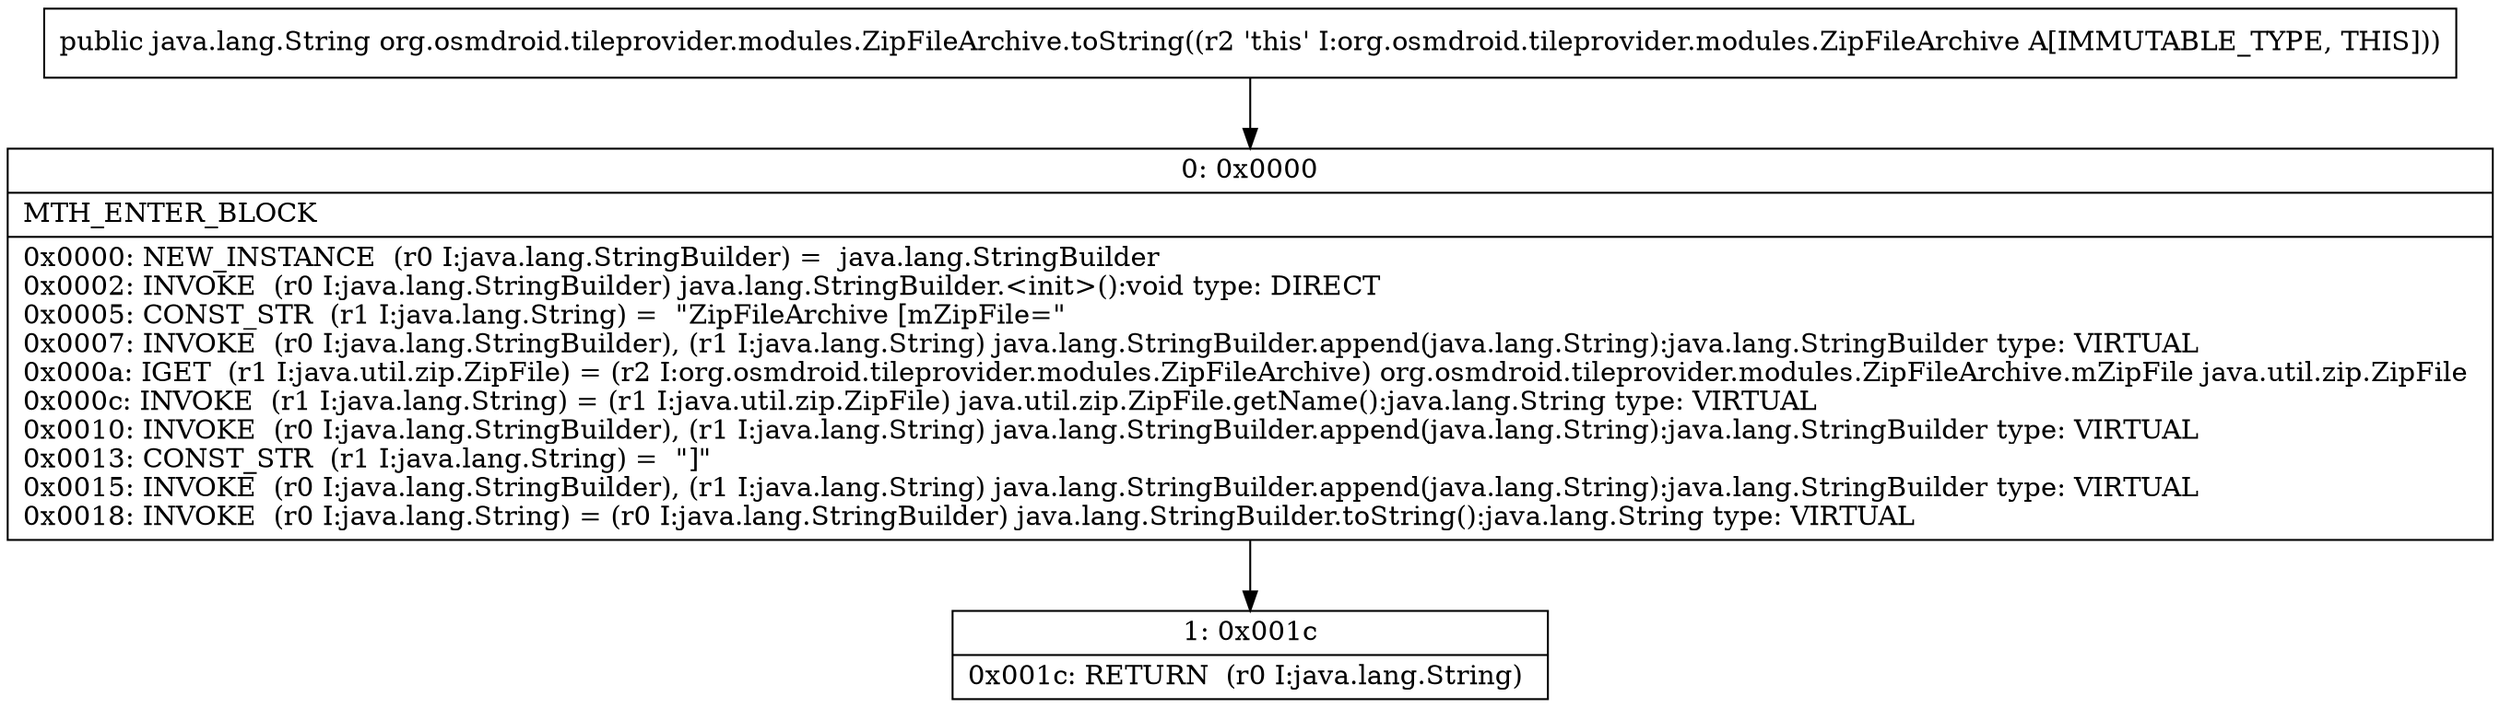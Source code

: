 digraph "CFG fororg.osmdroid.tileprovider.modules.ZipFileArchive.toString()Ljava\/lang\/String;" {
Node_0 [shape=record,label="{0\:\ 0x0000|MTH_ENTER_BLOCK\l|0x0000: NEW_INSTANCE  (r0 I:java.lang.StringBuilder) =  java.lang.StringBuilder \l0x0002: INVOKE  (r0 I:java.lang.StringBuilder) java.lang.StringBuilder.\<init\>():void type: DIRECT \l0x0005: CONST_STR  (r1 I:java.lang.String) =  \"ZipFileArchive [mZipFile=\" \l0x0007: INVOKE  (r0 I:java.lang.StringBuilder), (r1 I:java.lang.String) java.lang.StringBuilder.append(java.lang.String):java.lang.StringBuilder type: VIRTUAL \l0x000a: IGET  (r1 I:java.util.zip.ZipFile) = (r2 I:org.osmdroid.tileprovider.modules.ZipFileArchive) org.osmdroid.tileprovider.modules.ZipFileArchive.mZipFile java.util.zip.ZipFile \l0x000c: INVOKE  (r1 I:java.lang.String) = (r1 I:java.util.zip.ZipFile) java.util.zip.ZipFile.getName():java.lang.String type: VIRTUAL \l0x0010: INVOKE  (r0 I:java.lang.StringBuilder), (r1 I:java.lang.String) java.lang.StringBuilder.append(java.lang.String):java.lang.StringBuilder type: VIRTUAL \l0x0013: CONST_STR  (r1 I:java.lang.String) =  \"]\" \l0x0015: INVOKE  (r0 I:java.lang.StringBuilder), (r1 I:java.lang.String) java.lang.StringBuilder.append(java.lang.String):java.lang.StringBuilder type: VIRTUAL \l0x0018: INVOKE  (r0 I:java.lang.String) = (r0 I:java.lang.StringBuilder) java.lang.StringBuilder.toString():java.lang.String type: VIRTUAL \l}"];
Node_1 [shape=record,label="{1\:\ 0x001c|0x001c: RETURN  (r0 I:java.lang.String) \l}"];
MethodNode[shape=record,label="{public java.lang.String org.osmdroid.tileprovider.modules.ZipFileArchive.toString((r2 'this' I:org.osmdroid.tileprovider.modules.ZipFileArchive A[IMMUTABLE_TYPE, THIS])) }"];
MethodNode -> Node_0;
Node_0 -> Node_1;
}

